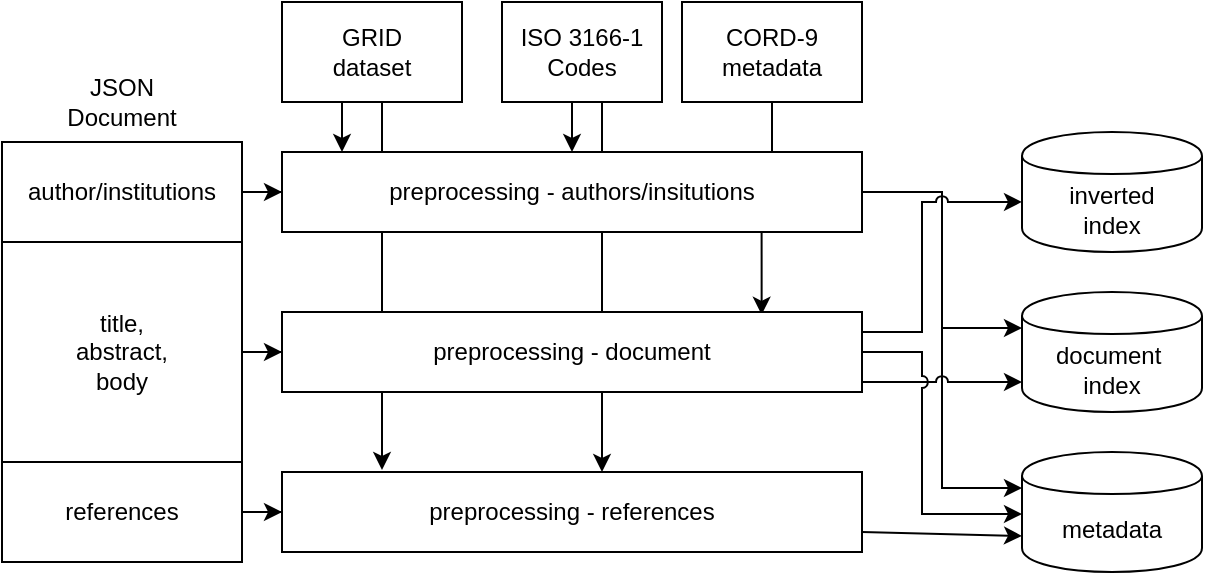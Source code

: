 <mxfile version="13.5.1" type="device"><diagram id="Ej4BszkvK87pJihniya0" name="Page-1"><mxGraphModel dx="760" dy="690" grid="1" gridSize="10" guides="1" tooltips="1" connect="1" arrows="1" fold="1" page="1" pageScale="1" pageWidth="850" pageHeight="1100" math="0" shadow="0"><root><mxCell id="0"/><mxCell id="1" parent="0"/><mxCell id="r0gXJb9mKMfeOQNenh1M-4" style="edgeStyle=orthogonalEdgeStyle;rounded=1;orthogonalLoop=1;jettySize=auto;html=1;strokeWidth=1;" edge="1" parent="1" source="r0gXJb9mKMfeOQNenh1M-1" target="I9-NuYpQeqHCZ20AK0uI-7"><mxGeometry relative="1" as="geometry"><Array as="points"><mxPoint x="380" y="280"/><mxPoint x="380" y="280"/></Array></mxGeometry></mxCell><mxCell id="I9-NuYpQeqHCZ20AK0uI-1" value="" style="rounded=0;whiteSpace=wrap;html=1;" parent="1" vertex="1"><mxGeometry x="80" y="230" width="120" height="210" as="geometry"/></mxCell><mxCell id="I9-NuYpQeqHCZ20AK0uI-15" value="" style="edgeStyle=orthogonalEdgeStyle;rounded=0;orthogonalLoop=1;jettySize=auto;html=1;" parent="1" source="I9-NuYpQeqHCZ20AK0uI-2" target="I9-NuYpQeqHCZ20AK0uI-6" edge="1"><mxGeometry relative="1" as="geometry"/></mxCell><mxCell id="I9-NuYpQeqHCZ20AK0uI-2" value="title,&lt;br&gt;abstract,&lt;br&gt;body" style="rounded=0;whiteSpace=wrap;html=1;" parent="1" vertex="1"><mxGeometry x="80" y="280" width="120" height="110" as="geometry"/></mxCell><mxCell id="I9-NuYpQeqHCZ20AK0uI-14" value="" style="edgeStyle=orthogonalEdgeStyle;rounded=0;orthogonalLoop=1;jettySize=auto;html=1;" parent="1" source="I9-NuYpQeqHCZ20AK0uI-3" target="I9-NuYpQeqHCZ20AK0uI-5" edge="1"><mxGeometry relative="1" as="geometry"/></mxCell><mxCell id="I9-NuYpQeqHCZ20AK0uI-3" value="author/institutions" style="rounded=0;whiteSpace=wrap;html=1;" parent="1" vertex="1"><mxGeometry x="80" y="230" width="120" height="50" as="geometry"/></mxCell><mxCell id="I9-NuYpQeqHCZ20AK0uI-16" value="" style="edgeStyle=orthogonalEdgeStyle;rounded=0;orthogonalLoop=1;jettySize=auto;html=1;" parent="1" source="I9-NuYpQeqHCZ20AK0uI-4" target="I9-NuYpQeqHCZ20AK0uI-7" edge="1"><mxGeometry relative="1" as="geometry"/></mxCell><mxCell id="I9-NuYpQeqHCZ20AK0uI-4" value="references" style="rounded=0;whiteSpace=wrap;html=1;" parent="1" vertex="1"><mxGeometry x="80" y="390" width="120" height="50" as="geometry"/></mxCell><mxCell id="I9-NuYpQeqHCZ20AK0uI-7" value="preprocessing - references" style="rounded=0;whiteSpace=wrap;html=1;" parent="1" vertex="1"><mxGeometry x="220" y="395" width="290" height="40" as="geometry"/></mxCell><mxCell id="I9-NuYpQeqHCZ20AK0uI-8" value="JSON Document" style="text;html=1;strokeColor=none;fillColor=none;align=center;verticalAlign=middle;whiteSpace=wrap;rounded=0;" parent="1" vertex="1"><mxGeometry x="120" y="200" width="40" height="20" as="geometry"/></mxCell><mxCell id="I9-NuYpQeqHCZ20AK0uI-13" style="edgeStyle=orthogonalEdgeStyle;rounded=0;orthogonalLoop=1;jettySize=auto;html=1;" parent="1" source="I9-NuYpQeqHCZ20AK0uI-9" edge="1"><mxGeometry relative="1" as="geometry"><Array as="points"><mxPoint x="270" y="394"/></Array><mxPoint x="270" y="394" as="targetPoint"/></mxGeometry></mxCell><mxCell id="r0gXJb9mKMfeOQNenh1M-2" style="edgeStyle=orthogonalEdgeStyle;rounded=1;orthogonalLoop=1;jettySize=auto;html=1;strokeWidth=1;" edge="1" parent="1" source="I9-NuYpQeqHCZ20AK0uI-9"><mxGeometry relative="1" as="geometry"><mxPoint x="250" y="235" as="targetPoint"/><Array as="points"><mxPoint x="250" y="235"/></Array></mxGeometry></mxCell><mxCell id="I9-NuYpQeqHCZ20AK0uI-9" value="GRID &lt;br&gt;dataset" style="rounded=0;whiteSpace=wrap;html=1;" parent="1" vertex="1"><mxGeometry x="220" y="160" width="90" height="50" as="geometry"/></mxCell><mxCell id="I9-NuYpQeqHCZ20AK0uI-32" style="edgeStyle=orthogonalEdgeStyle;rounded=0;jumpStyle=arc;orthogonalLoop=1;jettySize=auto;html=1;entryX=0.827;entryY=0.035;entryDx=0;entryDy=0;entryPerimeter=0;" parent="1" source="I9-NuYpQeqHCZ20AK0uI-10" target="I9-NuYpQeqHCZ20AK0uI-6" edge="1"><mxGeometry relative="1" as="geometry"><Array as="points"/></mxGeometry></mxCell><mxCell id="I9-NuYpQeqHCZ20AK0uI-10" value="CORD-9 metadata" style="rounded=0;whiteSpace=wrap;html=1;" parent="1" vertex="1"><mxGeometry x="420" y="160" width="90" height="50" as="geometry"/></mxCell><mxCell id="I9-NuYpQeqHCZ20AK0uI-27" style="edgeStyle=orthogonalEdgeStyle;rounded=0;orthogonalLoop=1;jettySize=auto;html=1;entryX=0;entryY=0.3;entryDx=0;entryDy=0;" parent="1" source="I9-NuYpQeqHCZ20AK0uI-5" target="I9-NuYpQeqHCZ20AK0uI-20" edge="1"><mxGeometry relative="1" as="geometry"/></mxCell><mxCell id="I9-NuYpQeqHCZ20AK0uI-29" style="edgeStyle=orthogonalEdgeStyle;rounded=0;orthogonalLoop=1;jettySize=auto;html=1;entryX=0;entryY=0.3;entryDx=0;entryDy=0;" parent="1" source="I9-NuYpQeqHCZ20AK0uI-5" target="I9-NuYpQeqHCZ20AK0uI-19" edge="1"><mxGeometry relative="1" as="geometry"/></mxCell><mxCell id="I9-NuYpQeqHCZ20AK0uI-5" value="preprocessing - authors/insitutions" style="rounded=0;whiteSpace=wrap;html=1;" parent="1" vertex="1"><mxGeometry x="220" y="235" width="290" height="40" as="geometry"/></mxCell><mxCell id="I9-NuYpQeqHCZ20AK0uI-28" style="edgeStyle=orthogonalEdgeStyle;rounded=0;orthogonalLoop=1;jettySize=auto;html=1;jumpStyle=arc;" parent="1" source="I9-NuYpQeqHCZ20AK0uI-6" target="I9-NuYpQeqHCZ20AK0uI-19" edge="1"><mxGeometry relative="1" as="geometry"><Array as="points"><mxPoint x="570" y="350"/><mxPoint x="570" y="350"/></Array></mxGeometry></mxCell><mxCell id="I9-NuYpQeqHCZ20AK0uI-30" style="edgeStyle=orthogonalEdgeStyle;rounded=0;orthogonalLoop=1;jettySize=auto;html=1;entryX=0;entryY=0.583;entryDx=0;entryDy=0;jumpStyle=arc;entryPerimeter=0;exitX=1;exitY=0.25;exitDx=0;exitDy=0;" parent="1" source="I9-NuYpQeqHCZ20AK0uI-6" target="I9-NuYpQeqHCZ20AK0uI-17" edge="1"><mxGeometry relative="1" as="geometry"><Array as="points"><mxPoint x="540" y="325"/><mxPoint x="540" y="260"/></Array></mxGeometry></mxCell><mxCell id="I9-NuYpQeqHCZ20AK0uI-6" value="preprocessing - document" style="rounded=0;whiteSpace=wrap;html=1;" parent="1" vertex="1"><mxGeometry x="220" y="315" width="290" height="40" as="geometry"/></mxCell><mxCell id="I9-NuYpQeqHCZ20AK0uI-17" value="inverted&lt;br&gt;index" style="shape=cylinder;whiteSpace=wrap;html=1;boundedLbl=1;backgroundOutline=1;" parent="1" vertex="1"><mxGeometry x="590" y="225" width="90" height="60" as="geometry"/></mxCell><mxCell id="I9-NuYpQeqHCZ20AK0uI-19" value="document&amp;nbsp;&lt;br&gt;index" style="shape=cylinder;whiteSpace=wrap;html=1;boundedLbl=1;backgroundOutline=1;" parent="1" vertex="1"><mxGeometry x="590" y="305" width="90" height="60" as="geometry"/></mxCell><mxCell id="I9-NuYpQeqHCZ20AK0uI-20" value="metadata" style="shape=cylinder;whiteSpace=wrap;html=1;boundedLbl=1;backgroundOutline=1;" parent="1" vertex="1"><mxGeometry x="590" y="385" width="90" height="60" as="geometry"/></mxCell><mxCell id="I9-NuYpQeqHCZ20AK0uI-24" value="" style="endArrow=classic;html=1;entryX=0;entryY=0.7;entryDx=0;entryDy=0;exitX=1;exitY=0.75;exitDx=0;exitDy=0;" parent="1" source="I9-NuYpQeqHCZ20AK0uI-7" target="I9-NuYpQeqHCZ20AK0uI-20" edge="1"><mxGeometry width="50" height="50" relative="1" as="geometry"><mxPoint x="520" y="410" as="sourcePoint"/><mxPoint x="570" y="360" as="targetPoint"/></mxGeometry></mxCell><mxCell id="I9-NuYpQeqHCZ20AK0uI-26" value="" style="endArrow=classic;html=1;entryX=0;entryY=0.7;entryDx=0;entryDy=0;exitX=1;exitY=0.5;exitDx=0;exitDy=0;rounded=0;jumpStyle=arc;" parent="1" source="I9-NuYpQeqHCZ20AK0uI-6" edge="1"><mxGeometry width="50" height="50" relative="1" as="geometry"><mxPoint x="510" y="414" as="sourcePoint"/><mxPoint x="590" y="416" as="targetPoint"/><Array as="points"><mxPoint x="540" y="335"/><mxPoint x="540" y="416"/></Array></mxGeometry></mxCell><mxCell id="r0gXJb9mKMfeOQNenh1M-3" style="edgeStyle=orthogonalEdgeStyle;rounded=1;orthogonalLoop=1;jettySize=auto;html=1;strokeWidth=1;" edge="1" parent="1" source="r0gXJb9mKMfeOQNenh1M-1" target="I9-NuYpQeqHCZ20AK0uI-5"><mxGeometry relative="1" as="geometry"><Array as="points"><mxPoint x="365" y="220"/><mxPoint x="365" y="220"/></Array></mxGeometry></mxCell><mxCell id="r0gXJb9mKMfeOQNenh1M-1" value="ISO 3166-1&lt;br&gt;Codes" style="rounded=0;whiteSpace=wrap;html=1;" vertex="1" parent="1"><mxGeometry x="330" y="160" width="80" height="50" as="geometry"/></mxCell></root></mxGraphModel></diagram></mxfile>